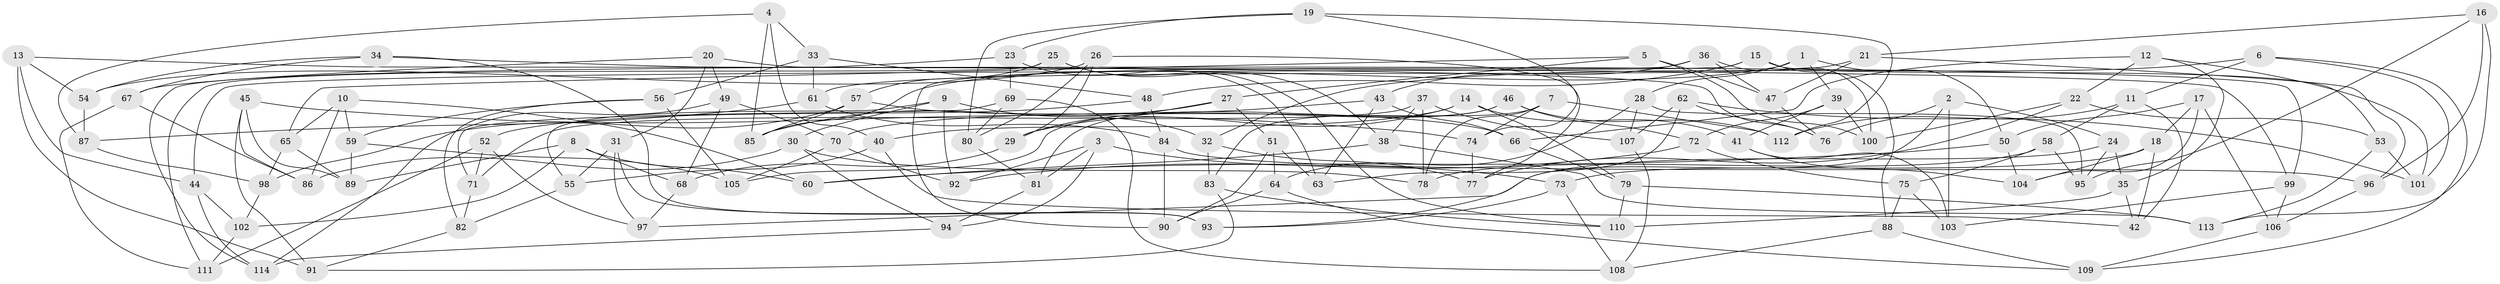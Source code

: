 // Generated by graph-tools (version 1.1) at 2025/26/03/09/25 03:26:54]
// undirected, 114 vertices, 228 edges
graph export_dot {
graph [start="1"]
  node [color=gray90,style=filled];
  1;
  2;
  3;
  4;
  5;
  6;
  7;
  8;
  9;
  10;
  11;
  12;
  13;
  14;
  15;
  16;
  17;
  18;
  19;
  20;
  21;
  22;
  23;
  24;
  25;
  26;
  27;
  28;
  29;
  30;
  31;
  32;
  33;
  34;
  35;
  36;
  37;
  38;
  39;
  40;
  41;
  42;
  43;
  44;
  45;
  46;
  47;
  48;
  49;
  50;
  51;
  52;
  53;
  54;
  55;
  56;
  57;
  58;
  59;
  60;
  61;
  62;
  63;
  64;
  65;
  66;
  67;
  68;
  69;
  70;
  71;
  72;
  73;
  74;
  75;
  76;
  77;
  78;
  79;
  80;
  81;
  82;
  83;
  84;
  85;
  86;
  87;
  88;
  89;
  90;
  91;
  92;
  93;
  94;
  95;
  96;
  97;
  98;
  99;
  100;
  101;
  102;
  103;
  104;
  105;
  106;
  107;
  108;
  109;
  110;
  111;
  112;
  113;
  114;
  1 -- 85;
  1 -- 50;
  1 -- 28;
  1 -- 39;
  2 -- 24;
  2 -- 93;
  2 -- 103;
  2 -- 76;
  3 -- 92;
  3 -- 81;
  3 -- 73;
  3 -- 94;
  4 -- 87;
  4 -- 40;
  4 -- 33;
  4 -- 85;
  5 -- 65;
  5 -- 27;
  5 -- 100;
  5 -- 47;
  6 -- 32;
  6 -- 11;
  6 -- 101;
  6 -- 109;
  7 -- 112;
  7 -- 74;
  7 -- 78;
  7 -- 83;
  8 -- 68;
  8 -- 102;
  8 -- 60;
  8 -- 89;
  9 -- 92;
  9 -- 55;
  9 -- 30;
  9 -- 32;
  10 -- 86;
  10 -- 60;
  10 -- 65;
  10 -- 59;
  11 -- 42;
  11 -- 58;
  11 -- 112;
  12 -- 22;
  12 -- 101;
  12 -- 35;
  12 -- 66;
  13 -- 54;
  13 -- 44;
  13 -- 99;
  13 -- 91;
  14 -- 29;
  14 -- 40;
  14 -- 41;
  14 -- 79;
  15 -- 44;
  15 -- 53;
  15 -- 48;
  15 -- 88;
  16 -- 96;
  16 -- 21;
  16 -- 95;
  16 -- 113;
  17 -- 104;
  17 -- 18;
  17 -- 106;
  17 -- 50;
  18 -- 73;
  18 -- 42;
  18 -- 104;
  19 -- 74;
  19 -- 80;
  19 -- 112;
  19 -- 23;
  20 -- 49;
  20 -- 99;
  20 -- 31;
  20 -- 67;
  21 -- 96;
  21 -- 47;
  21 -- 61;
  22 -- 100;
  22 -- 77;
  22 -- 53;
  23 -- 114;
  23 -- 69;
  23 -- 63;
  24 -- 95;
  24 -- 35;
  24 -- 97;
  25 -- 110;
  25 -- 57;
  25 -- 38;
  25 -- 111;
  26 -- 29;
  26 -- 77;
  26 -- 80;
  26 -- 54;
  27 -- 51;
  27 -- 29;
  27 -- 85;
  28 -- 107;
  28 -- 64;
  28 -- 95;
  29 -- 68;
  30 -- 94;
  30 -- 78;
  30 -- 86;
  31 -- 93;
  31 -- 97;
  31 -- 55;
  32 -- 83;
  32 -- 77;
  33 -- 48;
  33 -- 56;
  33 -- 61;
  34 -- 67;
  34 -- 93;
  34 -- 76;
  34 -- 54;
  35 -- 110;
  35 -- 42;
  36 -- 90;
  36 -- 100;
  36 -- 43;
  36 -- 47;
  37 -- 71;
  37 -- 38;
  37 -- 78;
  37 -- 107;
  38 -- 113;
  38 -- 60;
  39 -- 72;
  39 -- 41;
  39 -- 100;
  40 -- 55;
  40 -- 42;
  41 -- 103;
  41 -- 104;
  43 -- 63;
  43 -- 66;
  43 -- 70;
  44 -- 102;
  44 -- 114;
  45 -- 89;
  45 -- 86;
  45 -- 74;
  45 -- 91;
  46 -- 81;
  46 -- 72;
  46 -- 112;
  46 -- 105;
  47 -- 76;
  48 -- 52;
  48 -- 84;
  49 -- 70;
  49 -- 114;
  49 -- 68;
  50 -- 104;
  50 -- 60;
  51 -- 63;
  51 -- 64;
  51 -- 90;
  52 -- 111;
  52 -- 71;
  52 -- 97;
  53 -- 101;
  53 -- 113;
  54 -- 87;
  55 -- 82;
  56 -- 105;
  56 -- 82;
  56 -- 59;
  57 -- 85;
  57 -- 66;
  57 -- 98;
  58 -- 95;
  58 -- 78;
  58 -- 75;
  59 -- 89;
  59 -- 105;
  61 -- 87;
  61 -- 84;
  62 -- 63;
  62 -- 76;
  62 -- 101;
  62 -- 107;
  64 -- 109;
  64 -- 90;
  65 -- 89;
  65 -- 98;
  66 -- 79;
  67 -- 86;
  67 -- 111;
  68 -- 97;
  69 -- 71;
  69 -- 80;
  69 -- 108;
  70 -- 105;
  70 -- 92;
  71 -- 82;
  72 -- 75;
  72 -- 92;
  73 -- 93;
  73 -- 108;
  74 -- 77;
  75 -- 88;
  75 -- 103;
  79 -- 110;
  79 -- 113;
  80 -- 81;
  81 -- 94;
  82 -- 91;
  83 -- 110;
  83 -- 91;
  84 -- 96;
  84 -- 90;
  87 -- 98;
  88 -- 108;
  88 -- 109;
  94 -- 114;
  96 -- 106;
  98 -- 102;
  99 -- 106;
  99 -- 103;
  102 -- 111;
  106 -- 109;
  107 -- 108;
}

